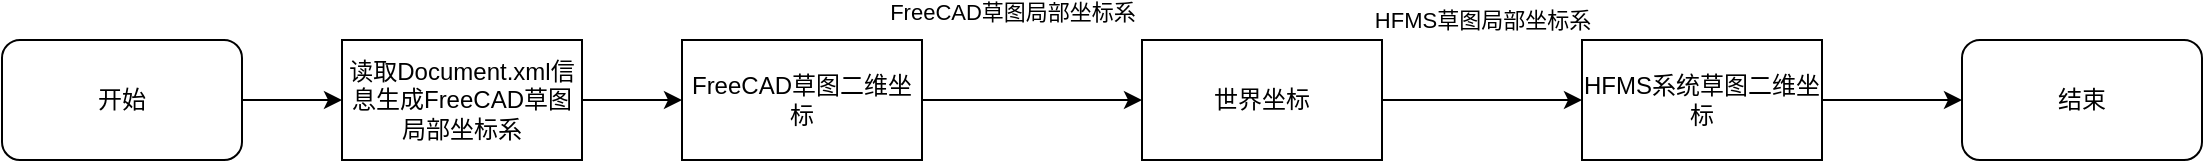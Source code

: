 <mxfile version="21.6.2" type="github">
  <diagram name="第 1 页" id="mw280LBmdBVTl0aMdUdl">
    <mxGraphModel dx="2117" dy="580" grid="1" gridSize="10" guides="1" tooltips="1" connect="1" arrows="1" fold="1" page="1" pageScale="1" pageWidth="827" pageHeight="1169" math="0" shadow="0">
      <root>
        <mxCell id="0" />
        <mxCell id="1" parent="0" />
        <mxCell id="L9S5XK6A0ePeKa2HYN18-6" style="edgeStyle=orthogonalEdgeStyle;rounded=0;orthogonalLoop=1;jettySize=auto;html=1;" edge="1" parent="1" source="UisDmSwi4ySuJTQzTV7p-13" target="L9S5XK6A0ePeKa2HYN18-4">
          <mxGeometry relative="1" as="geometry" />
        </mxCell>
        <mxCell id="UisDmSwi4ySuJTQzTV7p-13" value="读取Document.xml信息生成FreeCAD草图局部坐标系" style="rounded=0;whiteSpace=wrap;html=1;" parent="1" vertex="1">
          <mxGeometry x="-180" y="350" width="120" height="60" as="geometry" />
        </mxCell>
        <mxCell id="UisDmSwi4ySuJTQzTV7p-16" style="edgeStyle=orthogonalEdgeStyle;rounded=0;orthogonalLoop=1;jettySize=auto;html=1;entryX=0;entryY=0.5;entryDx=0;entryDy=0;" parent="1" source="UisDmSwi4ySuJTQzTV7p-15" target="UisDmSwi4ySuJTQzTV7p-17" edge="1">
          <mxGeometry relative="1" as="geometry">
            <mxPoint x="390" y="380" as="targetPoint" />
          </mxGeometry>
        </mxCell>
        <mxCell id="UisDmSwi4ySuJTQzTV7p-18" value="HFMS草图局部坐标系" style="edgeLabel;html=1;align=center;verticalAlign=middle;resizable=0;points=[];" parent="UisDmSwi4ySuJTQzTV7p-16" vertex="1" connectable="0">
          <mxGeometry x="-0.284" y="1" relative="1" as="geometry">
            <mxPoint x="14" y="-39" as="offset" />
          </mxGeometry>
        </mxCell>
        <mxCell id="UisDmSwi4ySuJTQzTV7p-15" value="世界坐标" style="rounded=0;whiteSpace=wrap;html=1;" parent="1" vertex="1">
          <mxGeometry x="220" y="350" width="120" height="60" as="geometry" />
        </mxCell>
        <mxCell id="L9S5XK6A0ePeKa2HYN18-10" style="edgeStyle=orthogonalEdgeStyle;rounded=0;orthogonalLoop=1;jettySize=auto;html=1;entryX=0;entryY=0.5;entryDx=0;entryDy=0;" edge="1" parent="1" source="UisDmSwi4ySuJTQzTV7p-17" target="L9S5XK6A0ePeKa2HYN18-2">
          <mxGeometry relative="1" as="geometry" />
        </mxCell>
        <mxCell id="UisDmSwi4ySuJTQzTV7p-17" value="HFMS系统草图二维坐标" style="rounded=0;whiteSpace=wrap;html=1;" parent="1" vertex="1">
          <mxGeometry x="440" y="350" width="120" height="60" as="geometry" />
        </mxCell>
        <mxCell id="L9S5XK6A0ePeKa2HYN18-3" style="edgeStyle=orthogonalEdgeStyle;rounded=0;orthogonalLoop=1;jettySize=auto;html=1;entryX=0;entryY=0.5;entryDx=0;entryDy=0;" edge="1" parent="1" source="L9S5XK6A0ePeKa2HYN18-1" target="UisDmSwi4ySuJTQzTV7p-13">
          <mxGeometry relative="1" as="geometry" />
        </mxCell>
        <mxCell id="L9S5XK6A0ePeKa2HYN18-1" value="开始" style="rounded=1;whiteSpace=wrap;html=1;" vertex="1" parent="1">
          <mxGeometry x="-350" y="350" width="120" height="60" as="geometry" />
        </mxCell>
        <mxCell id="L9S5XK6A0ePeKa2HYN18-2" value="结束" style="rounded=1;whiteSpace=wrap;html=1;" vertex="1" parent="1">
          <mxGeometry x="630" y="350" width="120" height="60" as="geometry" />
        </mxCell>
        <mxCell id="L9S5XK6A0ePeKa2HYN18-5" style="edgeStyle=orthogonalEdgeStyle;rounded=0;orthogonalLoop=1;jettySize=auto;html=1;entryX=0;entryY=0.5;entryDx=0;entryDy=0;" edge="1" parent="1" source="L9S5XK6A0ePeKa2HYN18-4" target="UisDmSwi4ySuJTQzTV7p-15">
          <mxGeometry relative="1" as="geometry" />
        </mxCell>
        <mxCell id="L9S5XK6A0ePeKa2HYN18-4" value="FreeCAD草图二维坐标" style="rounded=0;whiteSpace=wrap;html=1;" vertex="1" parent="1">
          <mxGeometry x="-10" y="350" width="120" height="60" as="geometry" />
        </mxCell>
        <mxCell id="L9S5XK6A0ePeKa2HYN18-9" value="FreeCAD草图局部坐标系" style="edgeLabel;html=1;align=center;verticalAlign=middle;resizable=0;points=[];" vertex="1" connectable="0" parent="1">
          <mxGeometry x="170" y="340" as="geometry">
            <mxPoint x="-15" y="-4" as="offset" />
          </mxGeometry>
        </mxCell>
      </root>
    </mxGraphModel>
  </diagram>
</mxfile>
